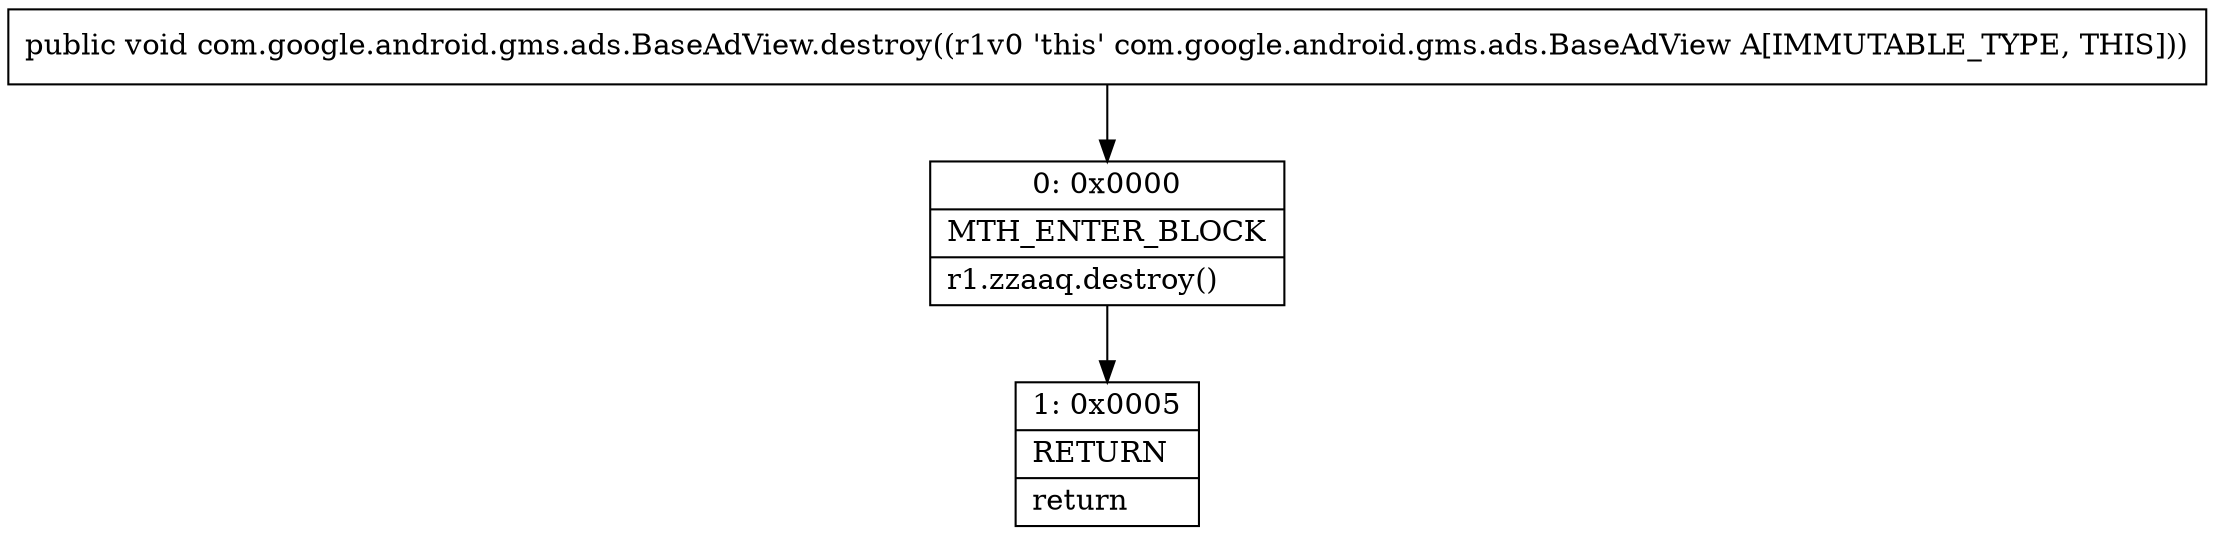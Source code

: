 digraph "CFG forcom.google.android.gms.ads.BaseAdView.destroy()V" {
Node_0 [shape=record,label="{0\:\ 0x0000|MTH_ENTER_BLOCK\l|r1.zzaaq.destroy()\l}"];
Node_1 [shape=record,label="{1\:\ 0x0005|RETURN\l|return\l}"];
MethodNode[shape=record,label="{public void com.google.android.gms.ads.BaseAdView.destroy((r1v0 'this' com.google.android.gms.ads.BaseAdView A[IMMUTABLE_TYPE, THIS])) }"];
MethodNode -> Node_0;
Node_0 -> Node_1;
}

